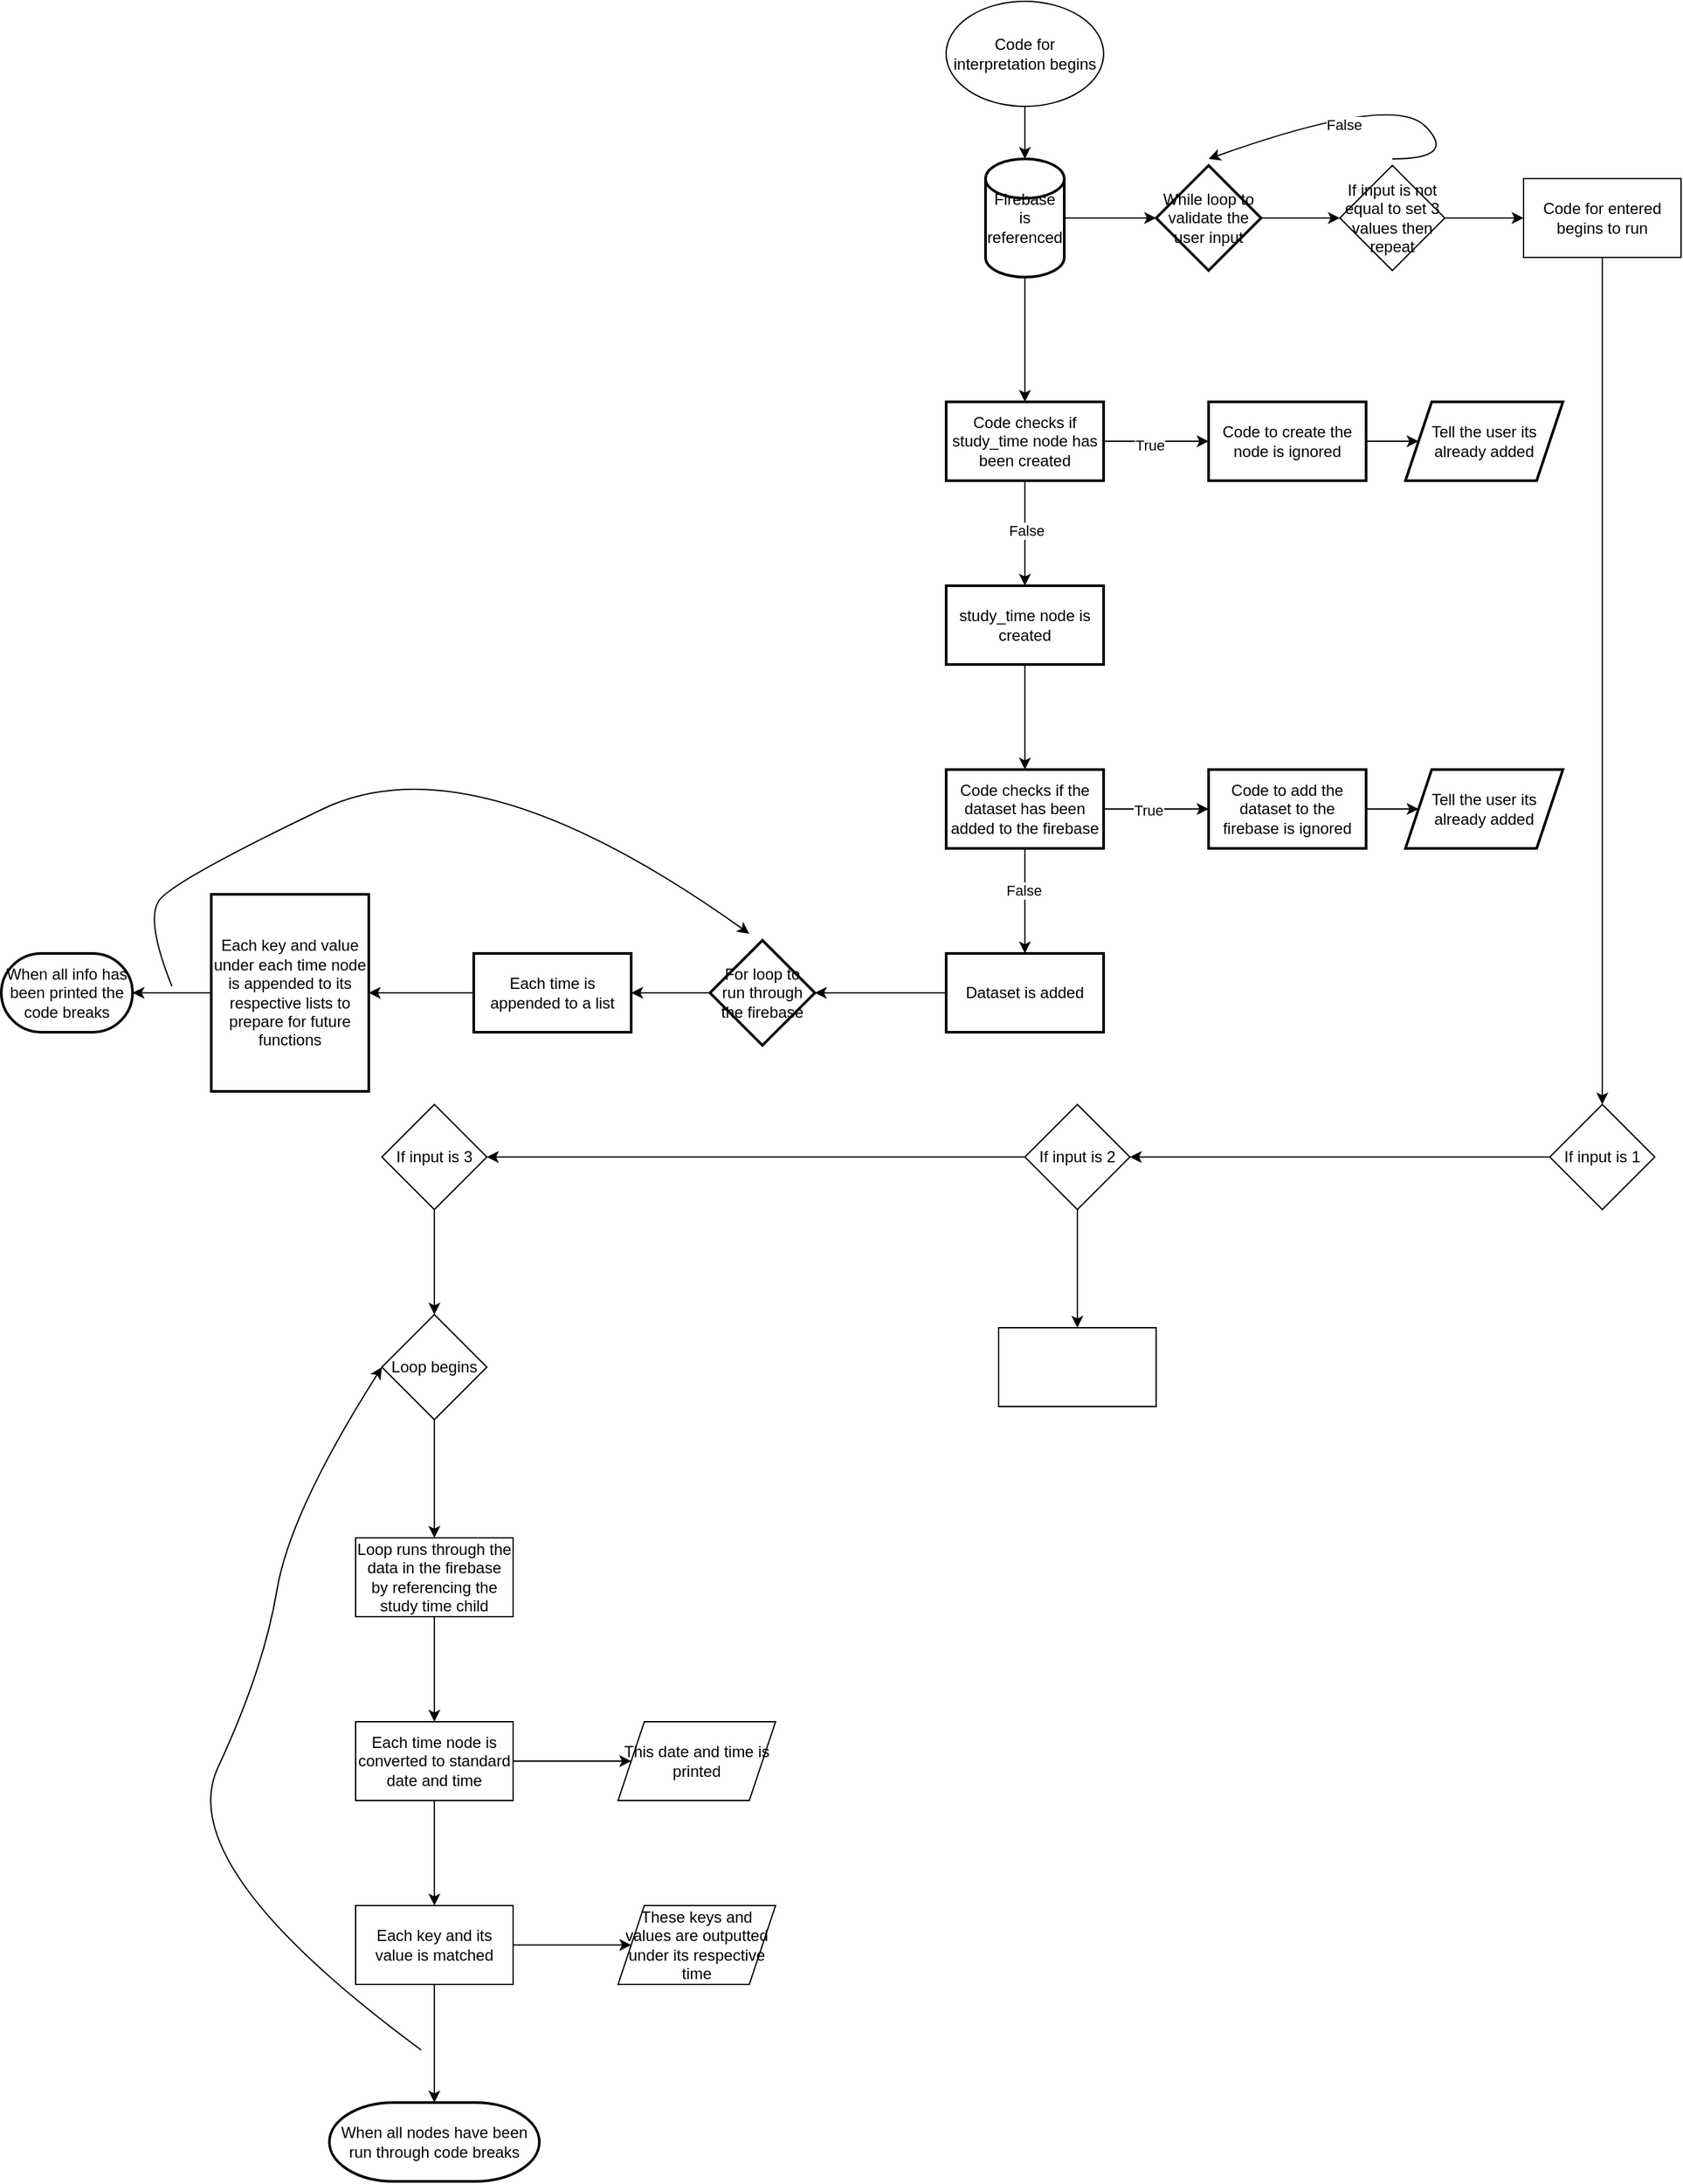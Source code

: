 <mxfile version="24.0.5" type="github">
  <diagram id="C5RBs43oDa-KdzZeNtuy" name="Page-1">
    <mxGraphModel dx="2261" dy="780" grid="1" gridSize="10" guides="1" tooltips="1" connect="1" arrows="1" fold="1" page="1" pageScale="1" pageWidth="827" pageHeight="1169" math="0" shadow="0">
      <root>
        <mxCell id="WIyWlLk6GJQsqaUBKTNV-0" />
        <mxCell id="WIyWlLk6GJQsqaUBKTNV-1" parent="WIyWlLk6GJQsqaUBKTNV-0" />
        <mxCell id="PWgybjxWVGojU53wuNPH-79" value="Code for interpretation begins" style="ellipse;whiteSpace=wrap;html=1;" vertex="1" parent="WIyWlLk6GJQsqaUBKTNV-1">
          <mxGeometry x="100" y="40" width="120" height="80" as="geometry" />
        </mxCell>
        <mxCell id="PWgybjxWVGojU53wuNPH-83" value="" style="edgeStyle=orthogonalEdgeStyle;rounded=0;orthogonalLoop=1;jettySize=auto;html=1;" edge="1" parent="WIyWlLk6GJQsqaUBKTNV-1" source="PWgybjxWVGojU53wuNPH-80" target="PWgybjxWVGojU53wuNPH-82">
          <mxGeometry relative="1" as="geometry" />
        </mxCell>
        <mxCell id="PWgybjxWVGojU53wuNPH-100" value="" style="edgeStyle=orthogonalEdgeStyle;rounded=0;orthogonalLoop=1;jettySize=auto;html=1;" edge="1" parent="WIyWlLk6GJQsqaUBKTNV-1" source="PWgybjxWVGojU53wuNPH-80" target="PWgybjxWVGojU53wuNPH-99">
          <mxGeometry relative="1" as="geometry" />
        </mxCell>
        <mxCell id="PWgybjxWVGojU53wuNPH-80" value="Firebase is referenced" style="strokeWidth=2;html=1;shape=mxgraph.flowchart.database;whiteSpace=wrap;" vertex="1" parent="WIyWlLk6GJQsqaUBKTNV-1">
          <mxGeometry x="130" y="160" width="60" height="90" as="geometry" />
        </mxCell>
        <mxCell id="PWgybjxWVGojU53wuNPH-81" style="edgeStyle=orthogonalEdgeStyle;rounded=0;orthogonalLoop=1;jettySize=auto;html=1;entryX=0.5;entryY=0;entryDx=0;entryDy=0;entryPerimeter=0;" edge="1" parent="WIyWlLk6GJQsqaUBKTNV-1" source="PWgybjxWVGojU53wuNPH-79" target="PWgybjxWVGojU53wuNPH-80">
          <mxGeometry relative="1" as="geometry" />
        </mxCell>
        <mxCell id="PWgybjxWVGojU53wuNPH-85" value="" style="edgeStyle=orthogonalEdgeStyle;rounded=0;orthogonalLoop=1;jettySize=auto;html=1;" edge="1" parent="WIyWlLk6GJQsqaUBKTNV-1" source="PWgybjxWVGojU53wuNPH-82" target="PWgybjxWVGojU53wuNPH-84">
          <mxGeometry relative="1" as="geometry" />
        </mxCell>
        <mxCell id="PWgybjxWVGojU53wuNPH-86" value="False" style="edgeLabel;html=1;align=center;verticalAlign=middle;resizable=0;points=[];" vertex="1" connectable="0" parent="PWgybjxWVGojU53wuNPH-85">
          <mxGeometry x="-0.05" y="1" relative="1" as="geometry">
            <mxPoint as="offset" />
          </mxGeometry>
        </mxCell>
        <mxCell id="PWgybjxWVGojU53wuNPH-88" value="" style="edgeStyle=orthogonalEdgeStyle;rounded=0;orthogonalLoop=1;jettySize=auto;html=1;" edge="1" parent="WIyWlLk6GJQsqaUBKTNV-1" source="PWgybjxWVGojU53wuNPH-82" target="PWgybjxWVGojU53wuNPH-87">
          <mxGeometry relative="1" as="geometry" />
        </mxCell>
        <mxCell id="PWgybjxWVGojU53wuNPH-91" value="True" style="edgeLabel;html=1;align=center;verticalAlign=middle;resizable=0;points=[];" vertex="1" connectable="0" parent="PWgybjxWVGojU53wuNPH-88">
          <mxGeometry x="-0.125" y="-3" relative="1" as="geometry">
            <mxPoint as="offset" />
          </mxGeometry>
        </mxCell>
        <mxCell id="PWgybjxWVGojU53wuNPH-82" value="Code checks if study_time node has been created" style="whiteSpace=wrap;html=1;strokeWidth=2;" vertex="1" parent="WIyWlLk6GJQsqaUBKTNV-1">
          <mxGeometry x="100" y="345" width="120" height="60" as="geometry" />
        </mxCell>
        <mxCell id="PWgybjxWVGojU53wuNPH-90" value="" style="edgeStyle=orthogonalEdgeStyle;rounded=0;orthogonalLoop=1;jettySize=auto;html=1;" edge="1" parent="WIyWlLk6GJQsqaUBKTNV-1" source="PWgybjxWVGojU53wuNPH-84" target="PWgybjxWVGojU53wuNPH-89">
          <mxGeometry relative="1" as="geometry" />
        </mxCell>
        <mxCell id="PWgybjxWVGojU53wuNPH-84" value="study_time node is created" style="whiteSpace=wrap;html=1;strokeWidth=2;" vertex="1" parent="WIyWlLk6GJQsqaUBKTNV-1">
          <mxGeometry x="100" y="485" width="120" height="60" as="geometry" />
        </mxCell>
        <mxCell id="PWgybjxWVGojU53wuNPH-149" value="" style="edgeStyle=orthogonalEdgeStyle;rounded=0;orthogonalLoop=1;jettySize=auto;html=1;" edge="1" parent="WIyWlLk6GJQsqaUBKTNV-1" source="PWgybjxWVGojU53wuNPH-87" target="PWgybjxWVGojU53wuNPH-148">
          <mxGeometry relative="1" as="geometry" />
        </mxCell>
        <mxCell id="PWgybjxWVGojU53wuNPH-87" value="Code to create the node is ignored" style="whiteSpace=wrap;html=1;strokeWidth=2;" vertex="1" parent="WIyWlLk6GJQsqaUBKTNV-1">
          <mxGeometry x="300" y="345" width="120" height="60" as="geometry" />
        </mxCell>
        <mxCell id="PWgybjxWVGojU53wuNPH-93" value="" style="edgeStyle=orthogonalEdgeStyle;rounded=0;orthogonalLoop=1;jettySize=auto;html=1;" edge="1" parent="WIyWlLk6GJQsqaUBKTNV-1" source="PWgybjxWVGojU53wuNPH-89" target="PWgybjxWVGojU53wuNPH-92">
          <mxGeometry relative="1" as="geometry" />
        </mxCell>
        <mxCell id="PWgybjxWVGojU53wuNPH-94" value="False" style="edgeLabel;html=1;align=center;verticalAlign=middle;resizable=0;points=[];" vertex="1" connectable="0" parent="PWgybjxWVGojU53wuNPH-93">
          <mxGeometry x="-0.2" y="-1" relative="1" as="geometry">
            <mxPoint as="offset" />
          </mxGeometry>
        </mxCell>
        <mxCell id="PWgybjxWVGojU53wuNPH-96" value="" style="edgeStyle=orthogonalEdgeStyle;rounded=0;orthogonalLoop=1;jettySize=auto;html=1;" edge="1" parent="WIyWlLk6GJQsqaUBKTNV-1" source="PWgybjxWVGojU53wuNPH-89" target="PWgybjxWVGojU53wuNPH-95">
          <mxGeometry relative="1" as="geometry" />
        </mxCell>
        <mxCell id="PWgybjxWVGojU53wuNPH-145" value="True" style="edgeLabel;html=1;align=center;verticalAlign=middle;resizable=0;points=[];" vertex="1" connectable="0" parent="PWgybjxWVGojU53wuNPH-96">
          <mxGeometry x="-0.15" y="-1" relative="1" as="geometry">
            <mxPoint as="offset" />
          </mxGeometry>
        </mxCell>
        <mxCell id="PWgybjxWVGojU53wuNPH-89" value="Code checks if the dataset has been added to the firebase" style="whiteSpace=wrap;html=1;strokeWidth=2;" vertex="1" parent="WIyWlLk6GJQsqaUBKTNV-1">
          <mxGeometry x="100" y="625" width="120" height="60" as="geometry" />
        </mxCell>
        <mxCell id="PWgybjxWVGojU53wuNPH-116" value="" style="edgeStyle=orthogonalEdgeStyle;rounded=0;orthogonalLoop=1;jettySize=auto;html=1;" edge="1" parent="WIyWlLk6GJQsqaUBKTNV-1" source="PWgybjxWVGojU53wuNPH-92" target="PWgybjxWVGojU53wuNPH-115">
          <mxGeometry relative="1" as="geometry" />
        </mxCell>
        <mxCell id="PWgybjxWVGojU53wuNPH-92" value="Dataset is added" style="whiteSpace=wrap;html=1;strokeWidth=2;" vertex="1" parent="WIyWlLk6GJQsqaUBKTNV-1">
          <mxGeometry x="100" y="765" width="120" height="60" as="geometry" />
        </mxCell>
        <mxCell id="PWgybjxWVGojU53wuNPH-147" value="" style="edgeStyle=orthogonalEdgeStyle;rounded=0;orthogonalLoop=1;jettySize=auto;html=1;" edge="1" parent="WIyWlLk6GJQsqaUBKTNV-1" source="PWgybjxWVGojU53wuNPH-95" target="PWgybjxWVGojU53wuNPH-146">
          <mxGeometry relative="1" as="geometry" />
        </mxCell>
        <mxCell id="PWgybjxWVGojU53wuNPH-95" value="Code to add the dataset to the firebase is ignored" style="whiteSpace=wrap;html=1;strokeWidth=2;" vertex="1" parent="WIyWlLk6GJQsqaUBKTNV-1">
          <mxGeometry x="300" y="625" width="120" height="60" as="geometry" />
        </mxCell>
        <mxCell id="PWgybjxWVGojU53wuNPH-102" value="" style="edgeStyle=orthogonalEdgeStyle;rounded=0;orthogonalLoop=1;jettySize=auto;html=1;" edge="1" parent="WIyWlLk6GJQsqaUBKTNV-1" source="PWgybjxWVGojU53wuNPH-99">
          <mxGeometry relative="1" as="geometry">
            <mxPoint x="400" y="205" as="targetPoint" />
          </mxGeometry>
        </mxCell>
        <mxCell id="PWgybjxWVGojU53wuNPH-99" value="While loop to validate the user input" style="rhombus;whiteSpace=wrap;html=1;strokeWidth=2;" vertex="1" parent="WIyWlLk6GJQsqaUBKTNV-1">
          <mxGeometry x="260" y="165" width="80" height="80" as="geometry" />
        </mxCell>
        <mxCell id="PWgybjxWVGojU53wuNPH-108" value="" style="edgeStyle=orthogonalEdgeStyle;rounded=0;orthogonalLoop=1;jettySize=auto;html=1;" edge="1" parent="WIyWlLk6GJQsqaUBKTNV-1" source="PWgybjxWVGojU53wuNPH-103" target="PWgybjxWVGojU53wuNPH-107">
          <mxGeometry relative="1" as="geometry" />
        </mxCell>
        <mxCell id="PWgybjxWVGojU53wuNPH-103" value="If input is not equal to set 3 values then repeat" style="rhombus;whiteSpace=wrap;html=1;" vertex="1" parent="WIyWlLk6GJQsqaUBKTNV-1">
          <mxGeometry x="400" y="165" width="80" height="80" as="geometry" />
        </mxCell>
        <mxCell id="PWgybjxWVGojU53wuNPH-105" value="" style="curved=1;endArrow=classic;html=1;rounded=0;snapToPoint=1;" edge="1" parent="WIyWlLk6GJQsqaUBKTNV-1">
          <mxGeometry width="50" height="50" relative="1" as="geometry">
            <mxPoint x="440" y="160" as="sourcePoint" />
            <mxPoint x="300" y="160" as="targetPoint" />
            <Array as="points">
              <mxPoint x="490" y="160" />
              <mxPoint x="440" y="110" />
            </Array>
          </mxGeometry>
        </mxCell>
        <mxCell id="PWgybjxWVGojU53wuNPH-106" value="False" style="edgeLabel;html=1;align=center;verticalAlign=middle;resizable=0;points=[];" vertex="1" connectable="0" parent="PWgybjxWVGojU53wuNPH-105">
          <mxGeometry x="0.215" y="10" relative="1" as="geometry">
            <mxPoint as="offset" />
          </mxGeometry>
        </mxCell>
        <mxCell id="PWgybjxWVGojU53wuNPH-109" style="edgeStyle=orthogonalEdgeStyle;rounded=0;orthogonalLoop=1;jettySize=auto;html=1;" edge="1" parent="WIyWlLk6GJQsqaUBKTNV-1" source="PWgybjxWVGojU53wuNPH-107">
          <mxGeometry relative="1" as="geometry">
            <mxPoint x="600" y="880" as="targetPoint" />
          </mxGeometry>
        </mxCell>
        <mxCell id="PWgybjxWVGojU53wuNPH-107" value="Code for entered begins to run" style="whiteSpace=wrap;html=1;" vertex="1" parent="WIyWlLk6GJQsqaUBKTNV-1">
          <mxGeometry x="540" y="175" width="120" height="60" as="geometry" />
        </mxCell>
        <mxCell id="PWgybjxWVGojU53wuNPH-112" value="" style="edgeStyle=orthogonalEdgeStyle;rounded=0;orthogonalLoop=1;jettySize=auto;html=1;" edge="1" parent="WIyWlLk6GJQsqaUBKTNV-1" source="PWgybjxWVGojU53wuNPH-110" target="PWgybjxWVGojU53wuNPH-111">
          <mxGeometry relative="1" as="geometry" />
        </mxCell>
        <mxCell id="PWgybjxWVGojU53wuNPH-110" value="If input is 1" style="rhombus;whiteSpace=wrap;html=1;" vertex="1" parent="WIyWlLk6GJQsqaUBKTNV-1">
          <mxGeometry x="560" y="880" width="80" height="80" as="geometry" />
        </mxCell>
        <mxCell id="PWgybjxWVGojU53wuNPH-114" value="" style="edgeStyle=orthogonalEdgeStyle;rounded=0;orthogonalLoop=1;jettySize=auto;html=1;" edge="1" parent="WIyWlLk6GJQsqaUBKTNV-1" source="PWgybjxWVGojU53wuNPH-111" target="PWgybjxWVGojU53wuNPH-113">
          <mxGeometry relative="1" as="geometry" />
        </mxCell>
        <mxCell id="PWgybjxWVGojU53wuNPH-151" value="" style="edgeStyle=orthogonalEdgeStyle;rounded=0;orthogonalLoop=1;jettySize=auto;html=1;" edge="1" parent="WIyWlLk6GJQsqaUBKTNV-1" source="PWgybjxWVGojU53wuNPH-111" target="PWgybjxWVGojU53wuNPH-150">
          <mxGeometry relative="1" as="geometry" />
        </mxCell>
        <mxCell id="PWgybjxWVGojU53wuNPH-111" value="If input is 2" style="rhombus;whiteSpace=wrap;html=1;" vertex="1" parent="WIyWlLk6GJQsqaUBKTNV-1">
          <mxGeometry x="160" y="880" width="80" height="80" as="geometry" />
        </mxCell>
        <mxCell id="PWgybjxWVGojU53wuNPH-131" value="" style="edgeStyle=orthogonalEdgeStyle;rounded=0;orthogonalLoop=1;jettySize=auto;html=1;" edge="1" parent="WIyWlLk6GJQsqaUBKTNV-1" source="PWgybjxWVGojU53wuNPH-113" target="PWgybjxWVGojU53wuNPH-130">
          <mxGeometry relative="1" as="geometry" />
        </mxCell>
        <mxCell id="PWgybjxWVGojU53wuNPH-113" value="If input is 3" style="rhombus;whiteSpace=wrap;html=1;" vertex="1" parent="WIyWlLk6GJQsqaUBKTNV-1">
          <mxGeometry x="-330" y="880" width="80" height="80" as="geometry" />
        </mxCell>
        <mxCell id="PWgybjxWVGojU53wuNPH-118" value="" style="edgeStyle=orthogonalEdgeStyle;rounded=0;orthogonalLoop=1;jettySize=auto;html=1;" edge="1" parent="WIyWlLk6GJQsqaUBKTNV-1" source="PWgybjxWVGojU53wuNPH-115" target="PWgybjxWVGojU53wuNPH-117">
          <mxGeometry relative="1" as="geometry" />
        </mxCell>
        <mxCell id="PWgybjxWVGojU53wuNPH-115" value="For loop to run through the firebase" style="rhombus;whiteSpace=wrap;html=1;strokeWidth=2;" vertex="1" parent="WIyWlLk6GJQsqaUBKTNV-1">
          <mxGeometry x="-80" y="755" width="80" height="80" as="geometry" />
        </mxCell>
        <mxCell id="PWgybjxWVGojU53wuNPH-122" value="" style="edgeStyle=orthogonalEdgeStyle;rounded=0;orthogonalLoop=1;jettySize=auto;html=1;" edge="1" parent="WIyWlLk6GJQsqaUBKTNV-1" source="PWgybjxWVGojU53wuNPH-117" target="PWgybjxWVGojU53wuNPH-121">
          <mxGeometry relative="1" as="geometry" />
        </mxCell>
        <mxCell id="PWgybjxWVGojU53wuNPH-117" value="Each time is appended to a list" style="whiteSpace=wrap;html=1;strokeWidth=2;" vertex="1" parent="WIyWlLk6GJQsqaUBKTNV-1">
          <mxGeometry x="-260" y="765" width="120" height="60" as="geometry" />
        </mxCell>
        <mxCell id="PWgybjxWVGojU53wuNPH-121" value="Each key and value under each time node is appended to its respective lists to prepare for future functions" style="whiteSpace=wrap;html=1;strokeWidth=2;" vertex="1" parent="WIyWlLk6GJQsqaUBKTNV-1">
          <mxGeometry x="-460" y="720" width="120" height="150" as="geometry" />
        </mxCell>
        <mxCell id="PWgybjxWVGojU53wuNPH-125" value="When all info has been printed the code breaks" style="strokeWidth=2;html=1;shape=mxgraph.flowchart.terminator;whiteSpace=wrap;" vertex="1" parent="WIyWlLk6GJQsqaUBKTNV-1">
          <mxGeometry x="-620" y="765" width="100" height="60" as="geometry" />
        </mxCell>
        <mxCell id="PWgybjxWVGojU53wuNPH-126" style="edgeStyle=orthogonalEdgeStyle;rounded=0;orthogonalLoop=1;jettySize=auto;html=1;entryX=1;entryY=0.5;entryDx=0;entryDy=0;entryPerimeter=0;" edge="1" parent="WIyWlLk6GJQsqaUBKTNV-1" source="PWgybjxWVGojU53wuNPH-121" target="PWgybjxWVGojU53wuNPH-125">
          <mxGeometry relative="1" as="geometry" />
        </mxCell>
        <mxCell id="PWgybjxWVGojU53wuNPH-127" value="" style="curved=1;endArrow=classic;html=1;rounded=0;" edge="1" parent="WIyWlLk6GJQsqaUBKTNV-1">
          <mxGeometry width="50" height="50" relative="1" as="geometry">
            <mxPoint x="-490" y="790" as="sourcePoint" />
            <mxPoint x="-50" y="750" as="targetPoint" />
            <Array as="points">
              <mxPoint x="-510" y="740" />
              <mxPoint x="-490" y="710" />
              <mxPoint x="-260" y="600" />
            </Array>
          </mxGeometry>
        </mxCell>
        <mxCell id="PWgybjxWVGojU53wuNPH-133" value="" style="edgeStyle=orthogonalEdgeStyle;rounded=0;orthogonalLoop=1;jettySize=auto;html=1;" edge="1" parent="WIyWlLk6GJQsqaUBKTNV-1" source="PWgybjxWVGojU53wuNPH-130" target="PWgybjxWVGojU53wuNPH-132">
          <mxGeometry relative="1" as="geometry" />
        </mxCell>
        <mxCell id="PWgybjxWVGojU53wuNPH-130" value="Loop begins" style="rhombus;whiteSpace=wrap;html=1;" vertex="1" parent="WIyWlLk6GJQsqaUBKTNV-1">
          <mxGeometry x="-330" y="1040" width="80" height="80" as="geometry" />
        </mxCell>
        <mxCell id="PWgybjxWVGojU53wuNPH-135" value="" style="edgeStyle=orthogonalEdgeStyle;rounded=0;orthogonalLoop=1;jettySize=auto;html=1;" edge="1" parent="WIyWlLk6GJQsqaUBKTNV-1" source="PWgybjxWVGojU53wuNPH-132" target="PWgybjxWVGojU53wuNPH-134">
          <mxGeometry relative="1" as="geometry" />
        </mxCell>
        <mxCell id="PWgybjxWVGojU53wuNPH-132" value="Loop runs through the data in the firebase by referencing the study time child" style="whiteSpace=wrap;html=1;" vertex="1" parent="WIyWlLk6GJQsqaUBKTNV-1">
          <mxGeometry x="-350" y="1210" width="120" height="60" as="geometry" />
        </mxCell>
        <mxCell id="PWgybjxWVGojU53wuNPH-137" value="" style="edgeStyle=orthogonalEdgeStyle;rounded=0;orthogonalLoop=1;jettySize=auto;html=1;" edge="1" parent="WIyWlLk6GJQsqaUBKTNV-1" source="PWgybjxWVGojU53wuNPH-134" target="PWgybjxWVGojU53wuNPH-136">
          <mxGeometry relative="1" as="geometry" />
        </mxCell>
        <mxCell id="PWgybjxWVGojU53wuNPH-139" value="" style="edgeStyle=orthogonalEdgeStyle;rounded=0;orthogonalLoop=1;jettySize=auto;html=1;" edge="1" parent="WIyWlLk6GJQsqaUBKTNV-1" source="PWgybjxWVGojU53wuNPH-134" target="PWgybjxWVGojU53wuNPH-138">
          <mxGeometry relative="1" as="geometry" />
        </mxCell>
        <mxCell id="PWgybjxWVGojU53wuNPH-134" value="Each time node is converted to standard date and time" style="whiteSpace=wrap;html=1;" vertex="1" parent="WIyWlLk6GJQsqaUBKTNV-1">
          <mxGeometry x="-350" y="1350" width="120" height="60" as="geometry" />
        </mxCell>
        <mxCell id="PWgybjxWVGojU53wuNPH-136" value="This date and time is printed" style="shape=parallelogram;perimeter=parallelogramPerimeter;whiteSpace=wrap;html=1;fixedSize=1;" vertex="1" parent="WIyWlLk6GJQsqaUBKTNV-1">
          <mxGeometry x="-150" y="1350" width="120" height="60" as="geometry" />
        </mxCell>
        <mxCell id="PWgybjxWVGojU53wuNPH-141" value="" style="edgeStyle=orthogonalEdgeStyle;rounded=0;orthogonalLoop=1;jettySize=auto;html=1;" edge="1" parent="WIyWlLk6GJQsqaUBKTNV-1" source="PWgybjxWVGojU53wuNPH-138" target="PWgybjxWVGojU53wuNPH-140">
          <mxGeometry relative="1" as="geometry" />
        </mxCell>
        <mxCell id="PWgybjxWVGojU53wuNPH-138" value="Each key and its value is matched" style="whiteSpace=wrap;html=1;" vertex="1" parent="WIyWlLk6GJQsqaUBKTNV-1">
          <mxGeometry x="-350" y="1490" width="120" height="60" as="geometry" />
        </mxCell>
        <mxCell id="PWgybjxWVGojU53wuNPH-140" value="These keys and values are outputted under its respective time" style="shape=parallelogram;perimeter=parallelogramPerimeter;whiteSpace=wrap;html=1;fixedSize=1;" vertex="1" parent="WIyWlLk6GJQsqaUBKTNV-1">
          <mxGeometry x="-150" y="1490" width="120" height="60" as="geometry" />
        </mxCell>
        <mxCell id="PWgybjxWVGojU53wuNPH-142" value="When all nodes have been run through code breaks" style="strokeWidth=2;html=1;shape=mxgraph.flowchart.terminator;whiteSpace=wrap;" vertex="1" parent="WIyWlLk6GJQsqaUBKTNV-1">
          <mxGeometry x="-370" y="1640" width="160" height="60" as="geometry" />
        </mxCell>
        <mxCell id="PWgybjxWVGojU53wuNPH-143" style="edgeStyle=orthogonalEdgeStyle;rounded=0;orthogonalLoop=1;jettySize=auto;html=1;entryX=0.5;entryY=0;entryDx=0;entryDy=0;entryPerimeter=0;" edge="1" parent="WIyWlLk6GJQsqaUBKTNV-1" source="PWgybjxWVGojU53wuNPH-138" target="PWgybjxWVGojU53wuNPH-142">
          <mxGeometry relative="1" as="geometry" />
        </mxCell>
        <mxCell id="PWgybjxWVGojU53wuNPH-144" value="" style="curved=1;endArrow=classic;html=1;rounded=0;entryX=0;entryY=0.5;entryDx=0;entryDy=0;" edge="1" parent="WIyWlLk6GJQsqaUBKTNV-1" target="PWgybjxWVGojU53wuNPH-130">
          <mxGeometry width="50" height="50" relative="1" as="geometry">
            <mxPoint x="-300" y="1600" as="sourcePoint" />
            <mxPoint x="-490" y="1070" as="targetPoint" />
            <Array as="points">
              <mxPoint x="-490" y="1460" />
              <mxPoint x="-420" y="1310" />
              <mxPoint x="-400" y="1190" />
            </Array>
          </mxGeometry>
        </mxCell>
        <mxCell id="PWgybjxWVGojU53wuNPH-146" value="Tell the user its already added" style="shape=parallelogram;perimeter=parallelogramPerimeter;whiteSpace=wrap;html=1;fixedSize=1;strokeWidth=2;" vertex="1" parent="WIyWlLk6GJQsqaUBKTNV-1">
          <mxGeometry x="450" y="625" width="120" height="60" as="geometry" />
        </mxCell>
        <mxCell id="PWgybjxWVGojU53wuNPH-148" value="Tell the user its already added" style="shape=parallelogram;perimeter=parallelogramPerimeter;whiteSpace=wrap;html=1;fixedSize=1;strokeWidth=2;" vertex="1" parent="WIyWlLk6GJQsqaUBKTNV-1">
          <mxGeometry x="450" y="345" width="120" height="60" as="geometry" />
        </mxCell>
        <mxCell id="PWgybjxWVGojU53wuNPH-150" value="" style="whiteSpace=wrap;html=1;" vertex="1" parent="WIyWlLk6GJQsqaUBKTNV-1">
          <mxGeometry x="140" y="1050" width="120" height="60" as="geometry" />
        </mxCell>
      </root>
    </mxGraphModel>
  </diagram>
</mxfile>
